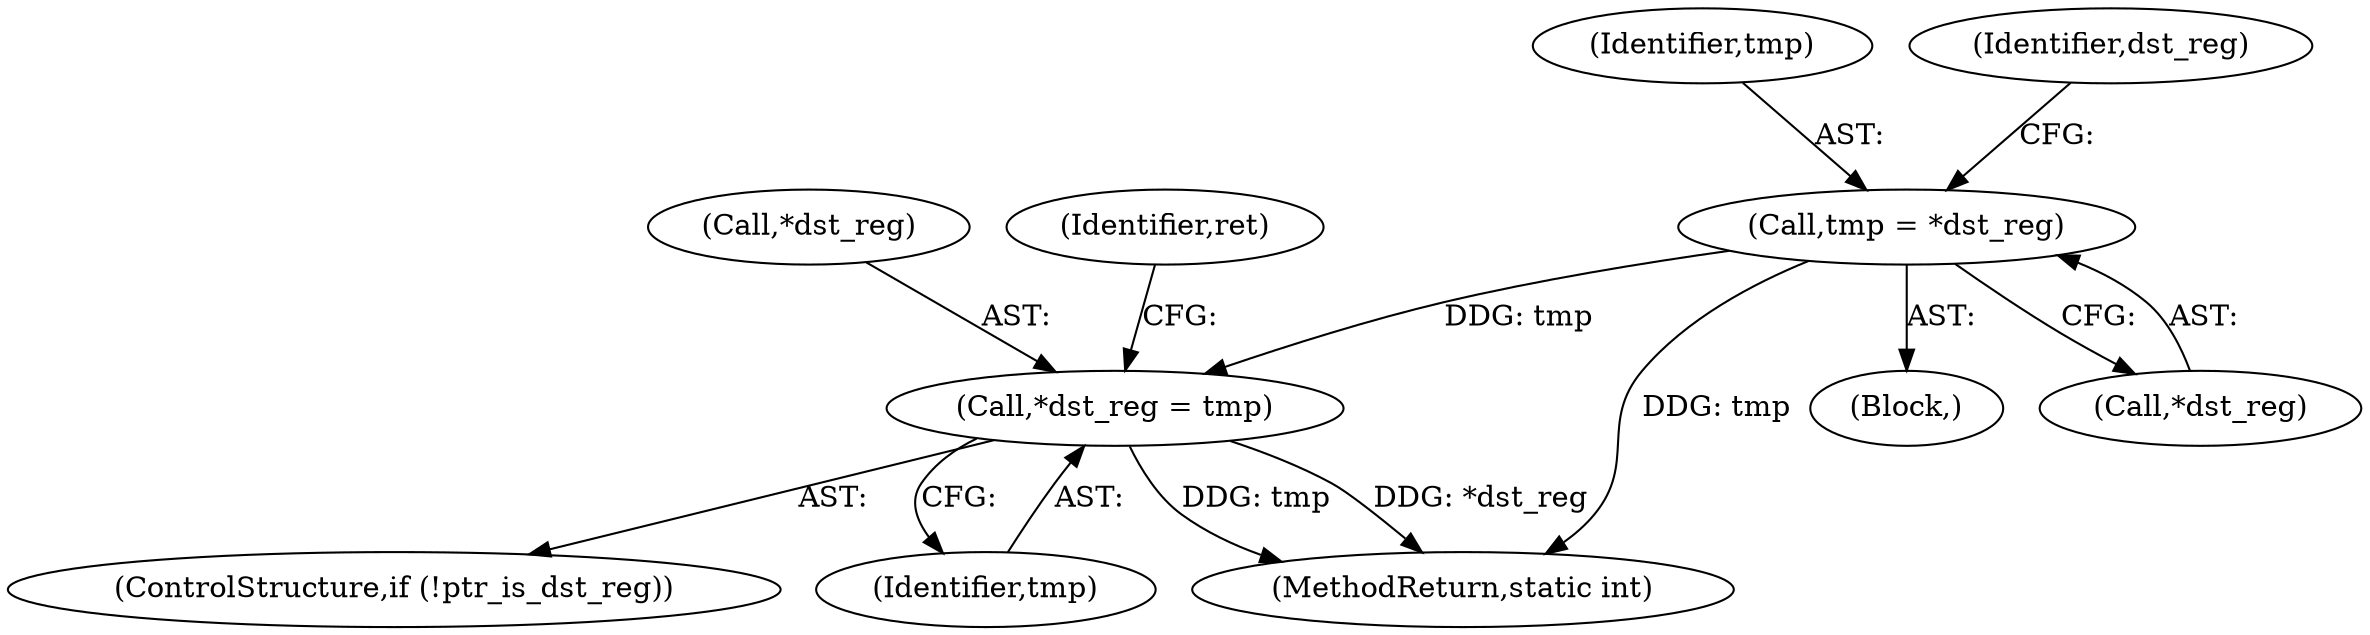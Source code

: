 digraph "0_linux_d3bd7413e0ca40b60cf60d4003246d067cafdeda_0@pointer" {
"1000237" [label="(Call,*dst_reg = tmp)"];
"1000212" [label="(Call,tmp = *dst_reg)"];
"1000213" [label="(Identifier,tmp)"];
"1000234" [label="(ControlStructure,if (!ptr_is_dst_reg))"];
"1000211" [label="(Block,)"];
"1000218" [label="(Identifier,dst_reg)"];
"1000240" [label="(Identifier,tmp)"];
"1000214" [label="(Call,*dst_reg)"];
"1000248" [label="(MethodReturn,static int)"];
"1000238" [label="(Call,*dst_reg)"];
"1000212" [label="(Call,tmp = *dst_reg)"];
"1000237" [label="(Call,*dst_reg = tmp)"];
"1000244" [label="(Identifier,ret)"];
"1000237" -> "1000234"  [label="AST: "];
"1000237" -> "1000240"  [label="CFG: "];
"1000238" -> "1000237"  [label="AST: "];
"1000240" -> "1000237"  [label="AST: "];
"1000244" -> "1000237"  [label="CFG: "];
"1000237" -> "1000248"  [label="DDG: tmp"];
"1000237" -> "1000248"  [label="DDG: *dst_reg"];
"1000212" -> "1000237"  [label="DDG: tmp"];
"1000212" -> "1000211"  [label="AST: "];
"1000212" -> "1000214"  [label="CFG: "];
"1000213" -> "1000212"  [label="AST: "];
"1000214" -> "1000212"  [label="AST: "];
"1000218" -> "1000212"  [label="CFG: "];
"1000212" -> "1000248"  [label="DDG: tmp"];
}
